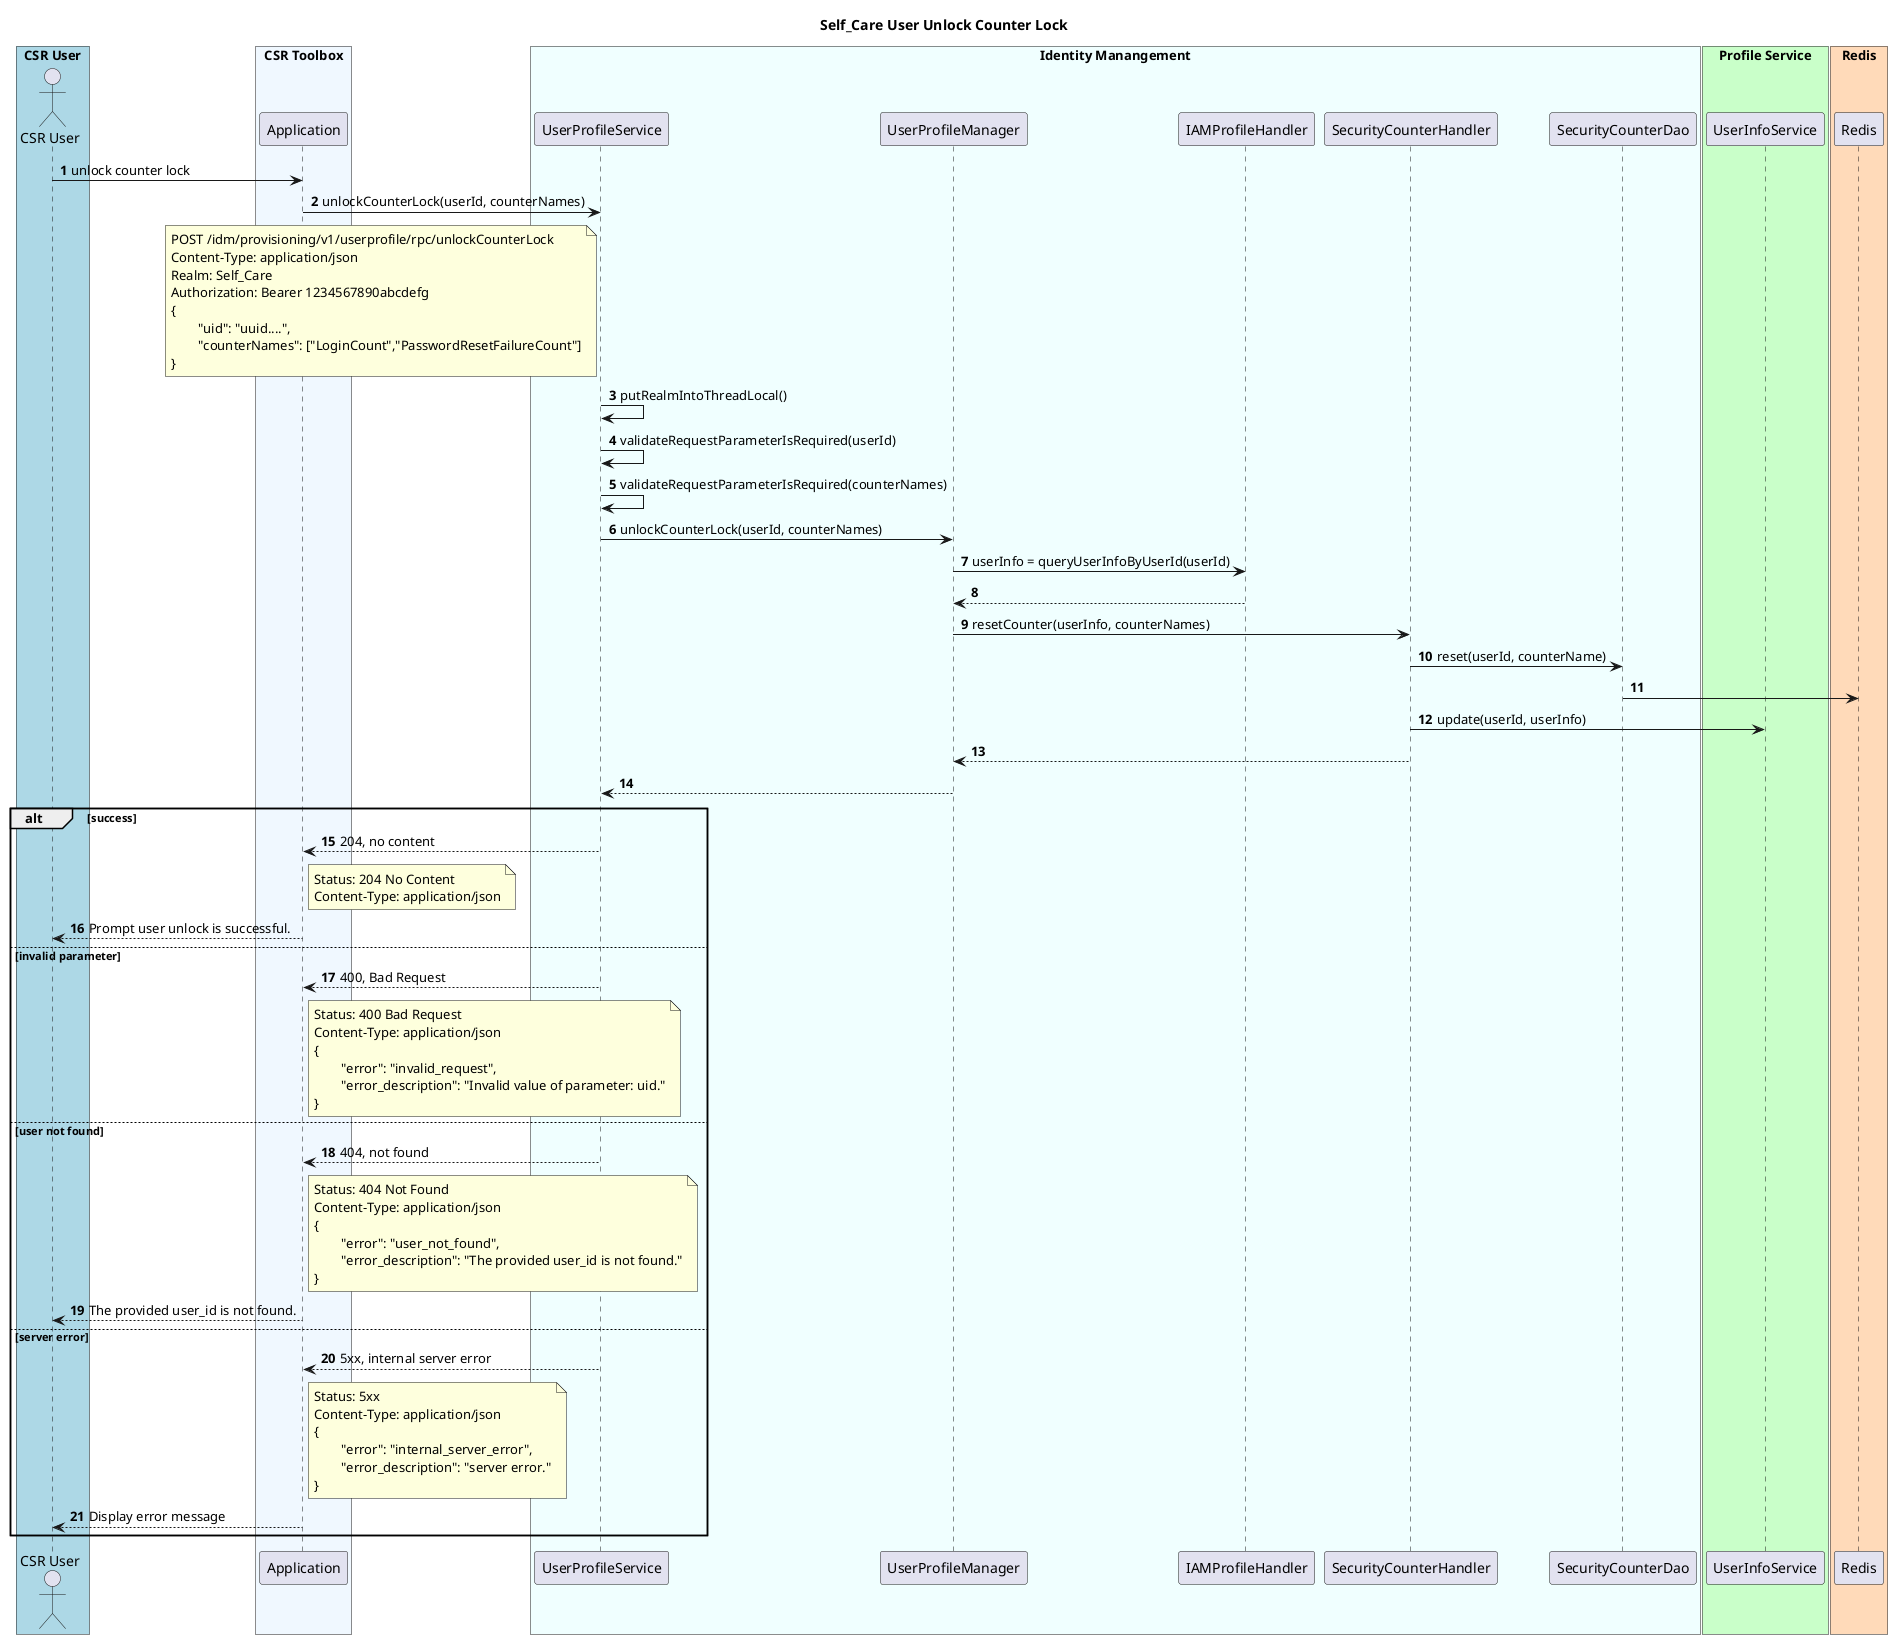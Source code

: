 @startuml
title Self_Care User Unlock Counter Lock

box "CSR User" #LightBlue
Actor "CSR User" as csr
end box

box "CSR Toolbox" #AliceBlue
participant "Application" as a
end box

box "Identity Manangement" #Azure
participant "UserProfileService" as ups
participant "UserProfileManager" as upm
participant "IAMProfileHandler" as iamProfile
participant "SecurityCounterHandler" as schandler
participant "SecurityCounterDao" as SecurityCounterDao
end box

box "Profile Service" #TECHNOLOGY
participant "UserInfoService" as uisvc
end box

box "Redis" #PeachPuff
participant "Redis" as redis
end box

autonumber

csr -> a: unlock counter lock
a -> ups: unlockCounterLock(userId, counterNames)
note left ups
	POST /idm/provisioning/v1/userprofile/rpc/unlockCounterLock
	Content-Type: application/json
	Realm: Self_Care
	Authorization: Bearer 1234567890abcdefg
	{
		"uid": "uuid....",
		"counterNames": ["LoginCount","PasswordResetFailureCount"]
	}
end note

ups -> ups: putRealmIntoThreadLocal()
ups -> ups: validateRequestParameterIsRequired(userId)
ups -> ups: validateRequestParameterIsRequired(counterNames)
ups -> upm: unlockCounterLock(userId, counterNames)
upm -> iamProfile: userInfo = queryUserInfoByUserId(userId)
iamProfile --> upm
upm -> schandler: resetCounter(userInfo, counterNames)
schandler -> SecurityCounterDao: reset(userId, counterName)
SecurityCounterDao -> redis
schandler -> uisvc: update(userId, userInfo)
schandler --> upm
upm --> ups

alt success
ups --> a: 204, no content
note right a
	Status: 204 No Content
	Content-Type: application/json
end note
a --> csr: Prompt user unlock is successful.

else invalid parameter
ups --> a: 400, Bad Request
note right a
	Status: 400 Bad Request
	Content-Type: application/json
	{
		"error": "invalid_request",
		"error_description": "Invalid value of parameter: uid."
	}
end note

else user not found
ups --> a: 404, not found
note right a
	Status: 404 Not Found
	Content-Type: application/json
	{
		"error": "user_not_found",
		"error_description": "The provided user_id is not found."
	}
end note
a --> csr: The provided user_id is not found.

else server error
ups --> a: 5xx, internal server error
note right a
	Status: 5xx
	Content-Type: application/json
	{
		"error": "internal_server_error",
		"error_description": "server error."
	}
end note
a --> csr: Display error message
end
@enduml
